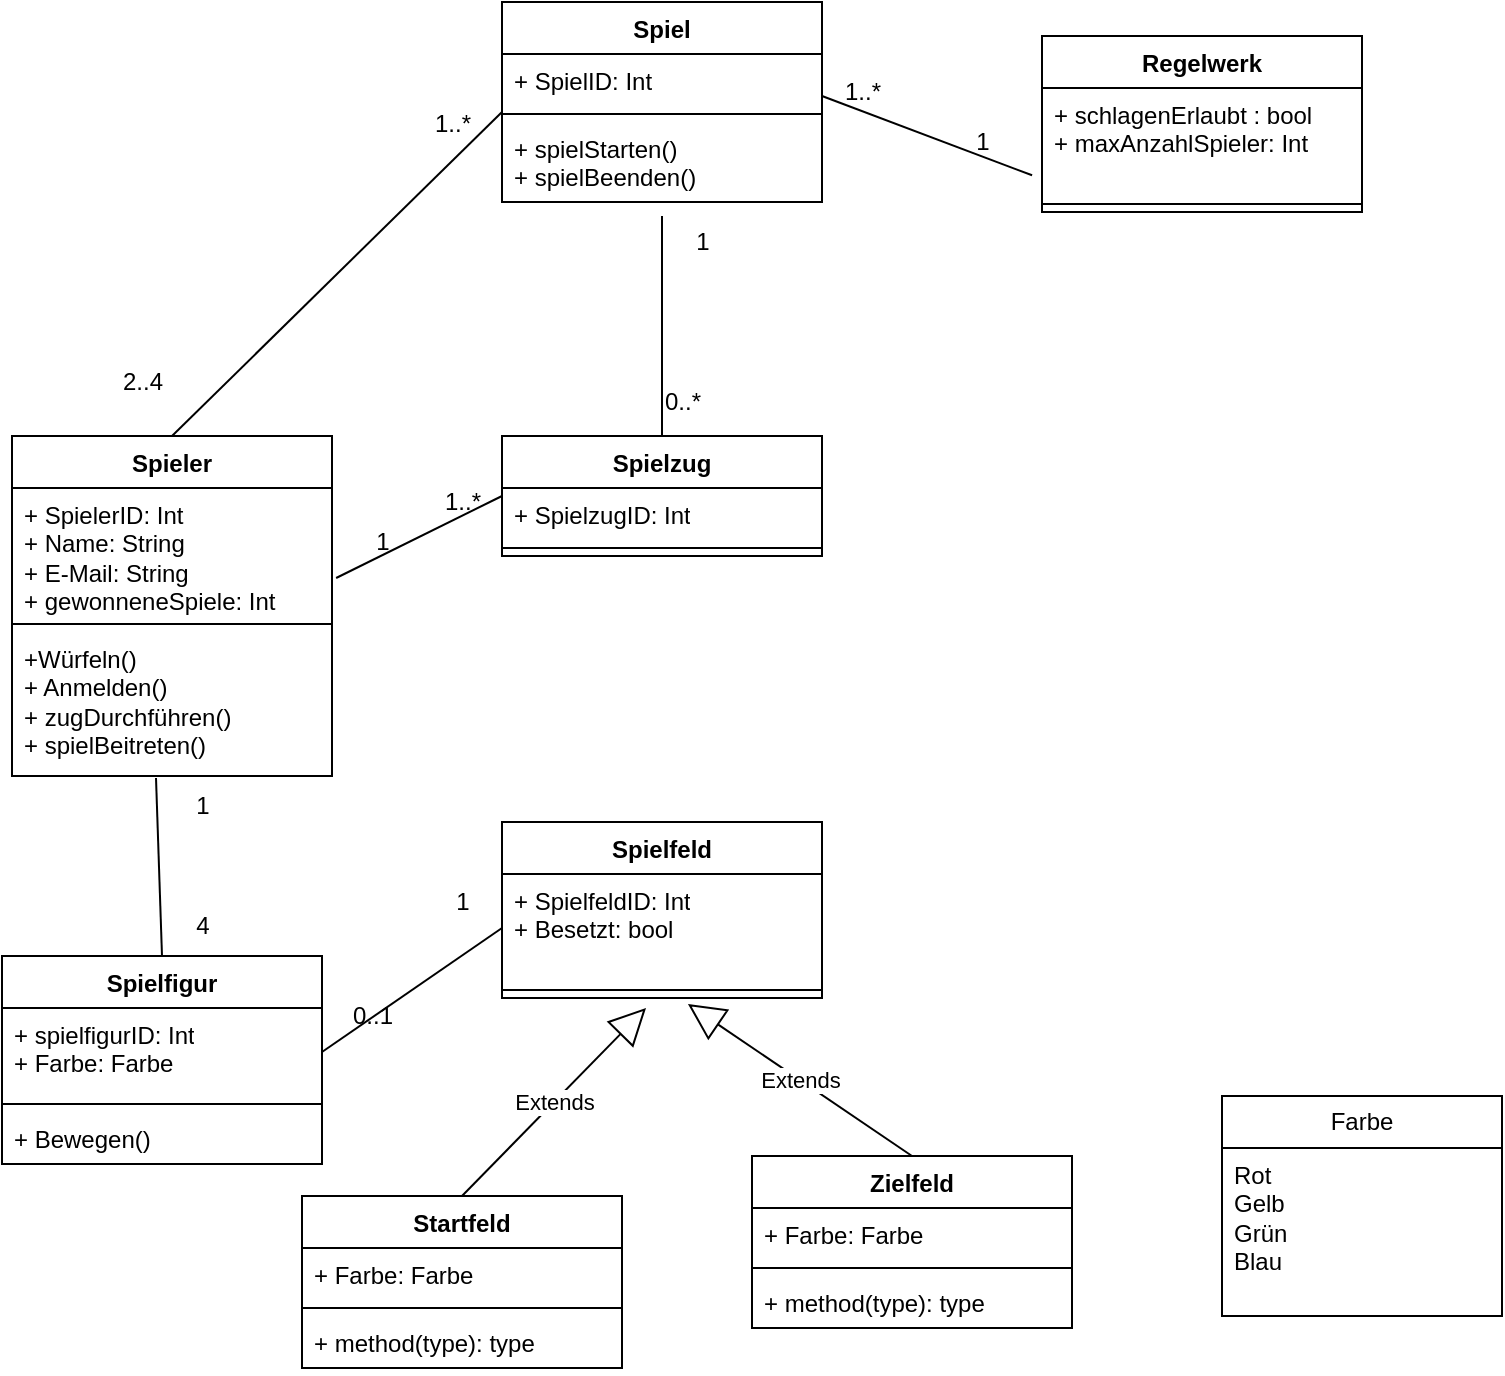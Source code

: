 <mxfile version="24.8.2">
  <diagram name="Page-1" id="c4acf3e9-155e-7222-9cf6-157b1a14988f">
    <mxGraphModel dx="4023" dy="2954" grid="1" gridSize="10" guides="1" tooltips="1" connect="1" arrows="1" fold="1" page="1" pageScale="1" pageWidth="850" pageHeight="1100" background="none" math="0" shadow="0">
      <root>
        <mxCell id="0" />
        <mxCell id="1" parent="0" />
        <mxCell id="C7hl9YMj6tLl1fAZTuB5-10" value="Spielfigur" style="swimlane;fontStyle=1;align=center;verticalAlign=top;childLayout=stackLayout;horizontal=1;startSize=26;horizontalStack=0;resizeParent=1;resizeParentMax=0;resizeLast=0;collapsible=1;marginBottom=0;whiteSpace=wrap;html=1;" parent="1" vertex="1">
          <mxGeometry x="-2500" y="-800" width="160" height="104" as="geometry" />
        </mxCell>
        <mxCell id="C7hl9YMj6tLl1fAZTuB5-11" value="&lt;div&gt;+ spielfigurID: Int&lt;br&gt;&lt;/div&gt;&lt;div&gt;+ Farbe: Farbe&lt;/div&gt;" style="text;strokeColor=none;fillColor=none;align=left;verticalAlign=top;spacingLeft=4;spacingRight=4;overflow=hidden;rotatable=0;points=[[0,0.5],[1,0.5]];portConstraint=eastwest;whiteSpace=wrap;html=1;" parent="C7hl9YMj6tLl1fAZTuB5-10" vertex="1">
          <mxGeometry y="26" width="160" height="44" as="geometry" />
        </mxCell>
        <mxCell id="C7hl9YMj6tLl1fAZTuB5-12" value="" style="line;strokeWidth=1;fillColor=none;align=left;verticalAlign=middle;spacingTop=-1;spacingLeft=3;spacingRight=3;rotatable=0;labelPosition=right;points=[];portConstraint=eastwest;strokeColor=inherit;" parent="C7hl9YMj6tLl1fAZTuB5-10" vertex="1">
          <mxGeometry y="70" width="160" height="8" as="geometry" />
        </mxCell>
        <mxCell id="C7hl9YMj6tLl1fAZTuB5-13" value="+ Bewegen()" style="text;strokeColor=none;fillColor=none;align=left;verticalAlign=top;spacingLeft=4;spacingRight=4;overflow=hidden;rotatable=0;points=[[0,0.5],[1,0.5]];portConstraint=eastwest;whiteSpace=wrap;html=1;" parent="C7hl9YMj6tLl1fAZTuB5-10" vertex="1">
          <mxGeometry y="78" width="160" height="26" as="geometry" />
        </mxCell>
        <mxCell id="C7hl9YMj6tLl1fAZTuB5-14" value="&lt;div&gt;Spielzug&lt;/div&gt;" style="swimlane;fontStyle=1;align=center;verticalAlign=top;childLayout=stackLayout;horizontal=1;startSize=26;horizontalStack=0;resizeParent=1;resizeParentMax=0;resizeLast=0;collapsible=1;marginBottom=0;whiteSpace=wrap;html=1;" parent="1" vertex="1">
          <mxGeometry x="-2250" y="-1060" width="160" height="60" as="geometry" />
        </mxCell>
        <mxCell id="C7hl9YMj6tLl1fAZTuB5-15" value="&lt;div&gt;+ SpielzugID: Int&lt;/div&gt;" style="text;strokeColor=none;fillColor=none;align=left;verticalAlign=top;spacingLeft=4;spacingRight=4;overflow=hidden;rotatable=0;points=[[0,0.5],[1,0.5]];portConstraint=eastwest;whiteSpace=wrap;html=1;" parent="C7hl9YMj6tLl1fAZTuB5-14" vertex="1">
          <mxGeometry y="26" width="160" height="26" as="geometry" />
        </mxCell>
        <mxCell id="C7hl9YMj6tLl1fAZTuB5-16" value="" style="line;strokeWidth=1;fillColor=none;align=left;verticalAlign=middle;spacingTop=-1;spacingLeft=3;spacingRight=3;rotatable=0;labelPosition=right;points=[];portConstraint=eastwest;strokeColor=inherit;" parent="C7hl9YMj6tLl1fAZTuB5-14" vertex="1">
          <mxGeometry y="52" width="160" height="8" as="geometry" />
        </mxCell>
        <mxCell id="C7hl9YMj6tLl1fAZTuB5-18" value="&lt;div&gt;Spielfeld&lt;/div&gt;" style="swimlane;fontStyle=1;align=center;verticalAlign=top;childLayout=stackLayout;horizontal=1;startSize=26;horizontalStack=0;resizeParent=1;resizeParentMax=0;resizeLast=0;collapsible=1;marginBottom=0;whiteSpace=wrap;html=1;" parent="1" vertex="1">
          <mxGeometry x="-2250" y="-867" width="160" height="88" as="geometry" />
        </mxCell>
        <mxCell id="C7hl9YMj6tLl1fAZTuB5-19" value="&lt;div&gt;+ SpielfeldID: Int&lt;/div&gt;&lt;div&gt;+ Besetzt: bool&lt;br&gt;&lt;/div&gt;" style="text;strokeColor=none;fillColor=none;align=left;verticalAlign=top;spacingLeft=4;spacingRight=4;overflow=hidden;rotatable=0;points=[[0,0.5],[1,0.5]];portConstraint=eastwest;whiteSpace=wrap;html=1;" parent="C7hl9YMj6tLl1fAZTuB5-18" vertex="1">
          <mxGeometry y="26" width="160" height="54" as="geometry" />
        </mxCell>
        <mxCell id="C7hl9YMj6tLl1fAZTuB5-20" value="" style="line;strokeWidth=1;fillColor=none;align=left;verticalAlign=middle;spacingTop=-1;spacingLeft=3;spacingRight=3;rotatable=0;labelPosition=right;points=[];portConstraint=eastwest;strokeColor=inherit;" parent="C7hl9YMj6tLl1fAZTuB5-18" vertex="1">
          <mxGeometry y="80" width="160" height="8" as="geometry" />
        </mxCell>
        <mxCell id="C7hl9YMj6tLl1fAZTuB5-22" value="&lt;div&gt;Startfeld&lt;/div&gt;" style="swimlane;fontStyle=1;align=center;verticalAlign=top;childLayout=stackLayout;horizontal=1;startSize=26;horizontalStack=0;resizeParent=1;resizeParentMax=0;resizeLast=0;collapsible=1;marginBottom=0;whiteSpace=wrap;html=1;" parent="1" vertex="1">
          <mxGeometry x="-2350" y="-680" width="160" height="86" as="geometry" />
        </mxCell>
        <mxCell id="C7hl9YMj6tLl1fAZTuB5-23" value="+ Farbe: Farbe" style="text;strokeColor=none;fillColor=none;align=left;verticalAlign=top;spacingLeft=4;spacingRight=4;overflow=hidden;rotatable=0;points=[[0,0.5],[1,0.5]];portConstraint=eastwest;whiteSpace=wrap;html=1;" parent="C7hl9YMj6tLl1fAZTuB5-22" vertex="1">
          <mxGeometry y="26" width="160" height="26" as="geometry" />
        </mxCell>
        <mxCell id="C7hl9YMj6tLl1fAZTuB5-24" value="" style="line;strokeWidth=1;fillColor=none;align=left;verticalAlign=middle;spacingTop=-1;spacingLeft=3;spacingRight=3;rotatable=0;labelPosition=right;points=[];portConstraint=eastwest;strokeColor=inherit;" parent="C7hl9YMj6tLl1fAZTuB5-22" vertex="1">
          <mxGeometry y="52" width="160" height="8" as="geometry" />
        </mxCell>
        <mxCell id="C7hl9YMj6tLl1fAZTuB5-25" value="+ method(type): type" style="text;strokeColor=none;fillColor=none;align=left;verticalAlign=top;spacingLeft=4;spacingRight=4;overflow=hidden;rotatable=0;points=[[0,0.5],[1,0.5]];portConstraint=eastwest;whiteSpace=wrap;html=1;" parent="C7hl9YMj6tLl1fAZTuB5-22" vertex="1">
          <mxGeometry y="60" width="160" height="26" as="geometry" />
        </mxCell>
        <mxCell id="C7hl9YMj6tLl1fAZTuB5-26" value="Zielfeld" style="swimlane;fontStyle=1;align=center;verticalAlign=top;childLayout=stackLayout;horizontal=1;startSize=26;horizontalStack=0;resizeParent=1;resizeParentMax=0;resizeLast=0;collapsible=1;marginBottom=0;whiteSpace=wrap;html=1;" parent="1" vertex="1">
          <mxGeometry x="-2125" y="-700" width="160" height="86" as="geometry" />
        </mxCell>
        <mxCell id="C7hl9YMj6tLl1fAZTuB5-27" value="+ Farbe: Farbe" style="text;strokeColor=none;fillColor=none;align=left;verticalAlign=top;spacingLeft=4;spacingRight=4;overflow=hidden;rotatable=0;points=[[0,0.5],[1,0.5]];portConstraint=eastwest;whiteSpace=wrap;html=1;" parent="C7hl9YMj6tLl1fAZTuB5-26" vertex="1">
          <mxGeometry y="26" width="160" height="26" as="geometry" />
        </mxCell>
        <mxCell id="C7hl9YMj6tLl1fAZTuB5-28" value="" style="line;strokeWidth=1;fillColor=none;align=left;verticalAlign=middle;spacingTop=-1;spacingLeft=3;spacingRight=3;rotatable=0;labelPosition=right;points=[];portConstraint=eastwest;strokeColor=inherit;" parent="C7hl9YMj6tLl1fAZTuB5-26" vertex="1">
          <mxGeometry y="52" width="160" height="8" as="geometry" />
        </mxCell>
        <mxCell id="C7hl9YMj6tLl1fAZTuB5-29" value="+ method(type): type" style="text;strokeColor=none;fillColor=none;align=left;verticalAlign=top;spacingLeft=4;spacingRight=4;overflow=hidden;rotatable=0;points=[[0,0.5],[1,0.5]];portConstraint=eastwest;whiteSpace=wrap;html=1;" parent="C7hl9YMj6tLl1fAZTuB5-26" vertex="1">
          <mxGeometry y="60" width="160" height="26" as="geometry" />
        </mxCell>
        <mxCell id="C7hl9YMj6tLl1fAZTuB5-35" value="" style="endArrow=none;html=1;rounded=0;exitX=0.5;exitY=0;exitDx=0;exitDy=0;entryX=0.45;entryY=1.014;entryDx=0;entryDy=0;entryPerimeter=0;" parent="1" source="C7hl9YMj6tLl1fAZTuB5-10" target="wN1PEvh7uWT37KcopOl2-4" edge="1">
          <mxGeometry width="50" height="50" relative="1" as="geometry">
            <mxPoint x="-2100" y="-827" as="sourcePoint" />
            <mxPoint x="-2420" y="-840" as="targetPoint" />
          </mxGeometry>
        </mxCell>
        <mxCell id="C7hl9YMj6tLl1fAZTuB5-36" value="1" style="text;html=1;align=center;verticalAlign=middle;resizable=0;points=[];autosize=1;strokeColor=none;fillColor=none;" parent="1" vertex="1">
          <mxGeometry x="-2415" y="-890" width="30" height="30" as="geometry" />
        </mxCell>
        <mxCell id="C7hl9YMj6tLl1fAZTuB5-37" value="4" style="text;html=1;align=center;verticalAlign=middle;resizable=0;points=[];autosize=1;strokeColor=none;fillColor=none;" parent="1" vertex="1">
          <mxGeometry x="-2415" y="-830" width="30" height="30" as="geometry" />
        </mxCell>
        <mxCell id="clYdfjqU0yGAA0JJsByW-1" value="Spiel" style="swimlane;fontStyle=1;align=center;verticalAlign=top;childLayout=stackLayout;horizontal=1;startSize=26;horizontalStack=0;resizeParent=1;resizeParentMax=0;resizeLast=0;collapsible=1;marginBottom=0;whiteSpace=wrap;html=1;" parent="1" vertex="1">
          <mxGeometry x="-2250" y="-1277" width="160" height="100" as="geometry" />
        </mxCell>
        <mxCell id="clYdfjqU0yGAA0JJsByW-2" value="+ SpielID: Int" style="text;strokeColor=none;fillColor=none;align=left;verticalAlign=top;spacingLeft=4;spacingRight=4;overflow=hidden;rotatable=0;points=[[0,0.5],[1,0.5]];portConstraint=eastwest;whiteSpace=wrap;html=1;" parent="clYdfjqU0yGAA0JJsByW-1" vertex="1">
          <mxGeometry y="26" width="160" height="26" as="geometry" />
        </mxCell>
        <mxCell id="clYdfjqU0yGAA0JJsByW-3" value="" style="line;strokeWidth=1;fillColor=none;align=left;verticalAlign=middle;spacingTop=-1;spacingLeft=3;spacingRight=3;rotatable=0;labelPosition=right;points=[];portConstraint=eastwest;strokeColor=inherit;" parent="clYdfjqU0yGAA0JJsByW-1" vertex="1">
          <mxGeometry y="52" width="160" height="8" as="geometry" />
        </mxCell>
        <mxCell id="clYdfjqU0yGAA0JJsByW-4" value="&lt;div&gt;+ spielStarten()&lt;/div&gt;&lt;div&gt;+ spielBeenden()&lt;br&gt;&lt;/div&gt;" style="text;strokeColor=none;fillColor=none;align=left;verticalAlign=top;spacingLeft=4;spacingRight=4;overflow=hidden;rotatable=0;points=[[0,0.5],[1,0.5]];portConstraint=eastwest;whiteSpace=wrap;html=1;" parent="clYdfjqU0yGAA0JJsByW-1" vertex="1">
          <mxGeometry y="60" width="160" height="40" as="geometry" />
        </mxCell>
        <mxCell id="clYdfjqU0yGAA0JJsByW-5" value="Regelwerk" style="swimlane;fontStyle=1;align=center;verticalAlign=top;childLayout=stackLayout;horizontal=1;startSize=26;horizontalStack=0;resizeParent=1;resizeParentMax=0;resizeLast=0;collapsible=1;marginBottom=0;whiteSpace=wrap;html=1;" parent="1" vertex="1">
          <mxGeometry x="-1980" y="-1260" width="160" height="88" as="geometry" />
        </mxCell>
        <mxCell id="clYdfjqU0yGAA0JJsByW-6" value="&lt;div&gt;+ schlagenErlaubt : bool&lt;/div&gt;&lt;div&gt;+ maxAnzahlSpieler: Int&lt;/div&gt;&lt;div&gt;&lt;br&gt;&lt;/div&gt;" style="text;strokeColor=none;fillColor=none;align=left;verticalAlign=top;spacingLeft=4;spacingRight=4;overflow=hidden;rotatable=0;points=[[0,0.5],[1,0.5]];portConstraint=eastwest;whiteSpace=wrap;html=1;" parent="clYdfjqU0yGAA0JJsByW-5" vertex="1">
          <mxGeometry y="26" width="160" height="54" as="geometry" />
        </mxCell>
        <mxCell id="clYdfjqU0yGAA0JJsByW-7" value="" style="line;strokeWidth=1;fillColor=none;align=left;verticalAlign=middle;spacingTop=-1;spacingLeft=3;spacingRight=3;rotatable=0;labelPosition=right;points=[];portConstraint=eastwest;strokeColor=inherit;" parent="clYdfjqU0yGAA0JJsByW-5" vertex="1">
          <mxGeometry y="80" width="160" height="8" as="geometry" />
        </mxCell>
        <mxCell id="clYdfjqU0yGAA0JJsByW-16" value="" style="endArrow=none;html=1;rounded=0;exitX=1;exitY=0.5;exitDx=0;exitDy=0;entryX=0;entryY=0.5;entryDx=0;entryDy=0;" parent="1" source="C7hl9YMj6tLl1fAZTuB5-11" target="C7hl9YMj6tLl1fAZTuB5-19" edge="1">
          <mxGeometry width="50" height="50" relative="1" as="geometry">
            <mxPoint x="-2060" y="-850" as="sourcePoint" />
            <mxPoint x="-2010" y="-900" as="targetPoint" />
          </mxGeometry>
        </mxCell>
        <mxCell id="clYdfjqU0yGAA0JJsByW-17" value="" style="endArrow=none;html=1;rounded=0;exitX=0.5;exitY=0;exitDx=0;exitDy=0;" parent="1" source="C7hl9YMj6tLl1fAZTuB5-14" edge="1">
          <mxGeometry width="50" height="50" relative="1" as="geometry">
            <mxPoint x="-2060" y="-1050" as="sourcePoint" />
            <mxPoint x="-2170" y="-1170" as="targetPoint" />
          </mxGeometry>
        </mxCell>
        <mxCell id="clYdfjqU0yGAA0JJsByW-18" value="" style="endArrow=none;html=1;rounded=0;entryX=0;entryY=0.5;entryDx=0;entryDy=0;exitX=0.5;exitY=0;exitDx=0;exitDy=0;" parent="1" source="wN1PEvh7uWT37KcopOl2-1" edge="1">
          <mxGeometry width="50" height="50" relative="1" as="geometry">
            <mxPoint x="-2380" y="-1090" as="sourcePoint" />
            <mxPoint x="-2250" y="-1222" as="targetPoint" />
          </mxGeometry>
        </mxCell>
        <mxCell id="clYdfjqU0yGAA0JJsByW-19" value="" style="endArrow=none;html=1;rounded=0;entryX=-0.031;entryY=0.808;entryDx=0;entryDy=0;entryPerimeter=0;exitX=1;exitY=0.808;exitDx=0;exitDy=0;exitPerimeter=0;" parent="1" source="clYdfjqU0yGAA0JJsByW-2" target="clYdfjqU0yGAA0JJsByW-6" edge="1">
          <mxGeometry width="50" height="50" relative="1" as="geometry">
            <mxPoint x="-2040" y="-1150" as="sourcePoint" />
            <mxPoint x="-2010" y="-1040" as="targetPoint" />
          </mxGeometry>
        </mxCell>
        <mxCell id="clYdfjqU0yGAA0JJsByW-20" value="Farbe" style="swimlane;fontStyle=0;childLayout=stackLayout;horizontal=1;startSize=26;fillColor=none;horizontalStack=0;resizeParent=1;resizeParentMax=0;resizeLast=0;collapsible=1;marginBottom=0;whiteSpace=wrap;html=1;" parent="1" vertex="1">
          <mxGeometry x="-1890" y="-730" width="140" height="110" as="geometry" />
        </mxCell>
        <mxCell id="clYdfjqU0yGAA0JJsByW-21" value="&lt;div&gt;Rot&lt;/div&gt;&lt;div&gt;Gelb&lt;/div&gt;&lt;div&gt;Grün&lt;/div&gt;&lt;div&gt;Blau&lt;br&gt;&lt;/div&gt;" style="text;strokeColor=none;fillColor=none;align=left;verticalAlign=top;spacingLeft=4;spacingRight=4;overflow=hidden;rotatable=0;points=[[0,0.5],[1,0.5]];portConstraint=eastwest;whiteSpace=wrap;html=1;" parent="clYdfjqU0yGAA0JJsByW-20" vertex="1">
          <mxGeometry y="26" width="140" height="84" as="geometry" />
        </mxCell>
        <mxCell id="clYdfjqU0yGAA0JJsByW-24" value="Extends" style="endArrow=block;endSize=16;endFill=0;html=1;rounded=0;exitX=0.5;exitY=0;exitDx=0;exitDy=0;entryX=0.45;entryY=1.269;entryDx=0;entryDy=0;entryPerimeter=0;" parent="1" source="C7hl9YMj6tLl1fAZTuB5-22" edge="1">
          <mxGeometry width="160" relative="1" as="geometry">
            <mxPoint x="-2120" y="-850" as="sourcePoint" />
            <mxPoint x="-2178" y="-774.006" as="targetPoint" />
          </mxGeometry>
        </mxCell>
        <mxCell id="clYdfjqU0yGAA0JJsByW-25" value="Extends" style="endArrow=block;endSize=16;endFill=0;html=1;rounded=0;exitX=0.5;exitY=0;exitDx=0;exitDy=0;entryX=0.581;entryY=1.192;entryDx=0;entryDy=0;entryPerimeter=0;" parent="1" source="C7hl9YMj6tLl1fAZTuB5-26" edge="1">
          <mxGeometry width="160" relative="1" as="geometry">
            <mxPoint x="-2295" y="-690" as="sourcePoint" />
            <mxPoint x="-2157.04" y="-776.008" as="targetPoint" />
          </mxGeometry>
        </mxCell>
        <mxCell id="clYdfjqU0yGAA0JJsByW-26" value="1" style="text;html=1;align=center;verticalAlign=middle;resizable=0;points=[];autosize=1;strokeColor=none;fillColor=none;" parent="1" vertex="1">
          <mxGeometry x="-2165" y="-1172" width="30" height="30" as="geometry" />
        </mxCell>
        <mxCell id="clYdfjqU0yGAA0JJsByW-27" value="0..*" style="text;html=1;align=center;verticalAlign=middle;resizable=0;points=[];autosize=1;strokeColor=none;fillColor=none;" parent="1" vertex="1">
          <mxGeometry x="-2180" y="-1092" width="40" height="30" as="geometry" />
        </mxCell>
        <mxCell id="clYdfjqU0yGAA0JJsByW-31" value="2..4" style="text;html=1;align=center;verticalAlign=middle;resizable=0;points=[];autosize=1;strokeColor=none;fillColor=none;" parent="1" vertex="1">
          <mxGeometry x="-2450" y="-1102" width="40" height="30" as="geometry" />
        </mxCell>
        <mxCell id="clYdfjqU0yGAA0JJsByW-32" value="1..*" style="text;html=1;align=center;verticalAlign=middle;resizable=0;points=[];autosize=1;strokeColor=none;fillColor=none;" parent="1" vertex="1">
          <mxGeometry x="-2295" y="-1231" width="40" height="30" as="geometry" />
        </mxCell>
        <mxCell id="clYdfjqU0yGAA0JJsByW-33" value="1..*" style="text;html=1;align=center;verticalAlign=middle;resizable=0;points=[];autosize=1;strokeColor=none;fillColor=none;" parent="1" vertex="1">
          <mxGeometry x="-2090" y="-1247" width="40" height="30" as="geometry" />
        </mxCell>
        <mxCell id="clYdfjqU0yGAA0JJsByW-34" value="1" style="text;html=1;align=center;verticalAlign=middle;resizable=0;points=[];autosize=1;strokeColor=none;fillColor=none;" parent="1" vertex="1">
          <mxGeometry x="-2025" y="-1222" width="30" height="30" as="geometry" />
        </mxCell>
        <mxCell id="clYdfjqU0yGAA0JJsByW-35" value="0..1" style="text;html=1;align=center;verticalAlign=middle;resizable=0;points=[];autosize=1;strokeColor=none;fillColor=none;" parent="1" vertex="1">
          <mxGeometry x="-2335" y="-785" width="40" height="30" as="geometry" />
        </mxCell>
        <mxCell id="clYdfjqU0yGAA0JJsByW-36" value="1" style="text;html=1;align=center;verticalAlign=middle;resizable=0;points=[];autosize=1;strokeColor=none;fillColor=none;" parent="1" vertex="1">
          <mxGeometry x="-2285" y="-842" width="30" height="30" as="geometry" />
        </mxCell>
        <mxCell id="wN1PEvh7uWT37KcopOl2-1" value="Spieler" style="swimlane;fontStyle=1;align=center;verticalAlign=top;childLayout=stackLayout;horizontal=1;startSize=26;horizontalStack=0;resizeParent=1;resizeParentMax=0;resizeLast=0;collapsible=1;marginBottom=0;whiteSpace=wrap;html=1;" vertex="1" parent="1">
          <mxGeometry x="-2495" y="-1060" width="160" height="170" as="geometry" />
        </mxCell>
        <mxCell id="wN1PEvh7uWT37KcopOl2-2" value="&lt;div&gt;+ SpielerID: Int&lt;/div&gt;&lt;div&gt;+ Name: String&lt;br&gt;&lt;/div&gt;&lt;div&gt;+ E-Mail: String&lt;/div&gt;&lt;div&gt;+ gewonneneSpiele: Int&lt;br&gt;&lt;/div&gt;" style="text;strokeColor=none;fillColor=none;align=left;verticalAlign=top;spacingLeft=4;spacingRight=4;overflow=hidden;rotatable=0;points=[[0,0.5],[1,0.5]];portConstraint=eastwest;whiteSpace=wrap;html=1;" vertex="1" parent="wN1PEvh7uWT37KcopOl2-1">
          <mxGeometry y="26" width="160" height="64" as="geometry" />
        </mxCell>
        <mxCell id="wN1PEvh7uWT37KcopOl2-3" value="" style="line;strokeWidth=1;fillColor=none;align=left;verticalAlign=middle;spacingTop=-1;spacingLeft=3;spacingRight=3;rotatable=0;labelPosition=right;points=[];portConstraint=eastwest;strokeColor=inherit;" vertex="1" parent="wN1PEvh7uWT37KcopOl2-1">
          <mxGeometry y="90" width="160" height="8" as="geometry" />
        </mxCell>
        <mxCell id="wN1PEvh7uWT37KcopOl2-4" value="&lt;div&gt;+Würfeln()&lt;/div&gt;&lt;div&gt;+ Anmelden()&lt;/div&gt;&lt;div&gt;+ zugDurchführen()&lt;/div&gt;&lt;div&gt;+ spielBeitreten()&lt;br&gt;&lt;/div&gt;" style="text;strokeColor=none;fillColor=none;align=left;verticalAlign=top;spacingLeft=4;spacingRight=4;overflow=hidden;rotatable=0;points=[[0,0.5],[1,0.5]];portConstraint=eastwest;whiteSpace=wrap;html=1;" vertex="1" parent="wN1PEvh7uWT37KcopOl2-1">
          <mxGeometry y="98" width="160" height="72" as="geometry" />
        </mxCell>
        <mxCell id="wN1PEvh7uWT37KcopOl2-5" value="" style="endArrow=none;html=1;rounded=0;entryX=1.013;entryY=0.703;entryDx=0;entryDy=0;entryPerimeter=0;exitX=0;exitY=0.5;exitDx=0;exitDy=0;" edge="1" parent="1" source="C7hl9YMj6tLl1fAZTuB5-14" target="wN1PEvh7uWT37KcopOl2-2">
          <mxGeometry width="50" height="50" relative="1" as="geometry">
            <mxPoint x="-2160" y="-1010" as="sourcePoint" />
            <mxPoint x="-2110" y="-1060" as="targetPoint" />
          </mxGeometry>
        </mxCell>
        <mxCell id="wN1PEvh7uWT37KcopOl2-6" value="1" style="text;html=1;align=center;verticalAlign=middle;resizable=0;points=[];autosize=1;strokeColor=none;fillColor=none;" vertex="1" parent="1">
          <mxGeometry x="-2325" y="-1022" width="30" height="30" as="geometry" />
        </mxCell>
        <mxCell id="wN1PEvh7uWT37KcopOl2-7" value="1..*" style="text;html=1;align=center;verticalAlign=middle;resizable=0;points=[];autosize=1;strokeColor=none;fillColor=none;" vertex="1" parent="1">
          <mxGeometry x="-2290" y="-1042" width="40" height="30" as="geometry" />
        </mxCell>
      </root>
    </mxGraphModel>
  </diagram>
</mxfile>
